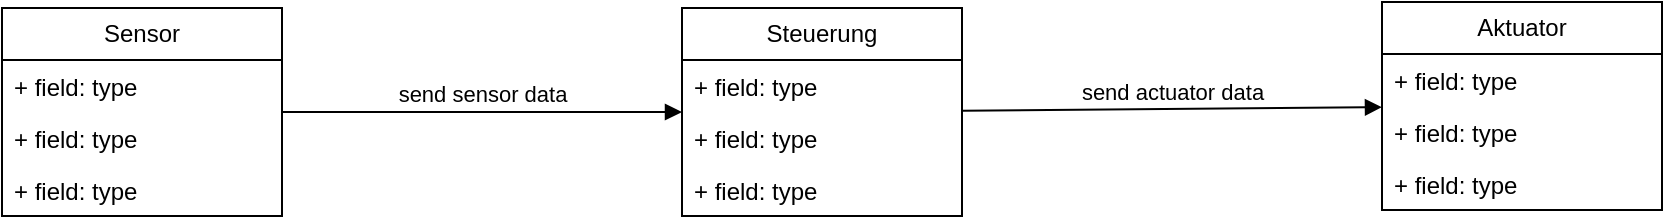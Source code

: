 <mxfile version="22.1.4" type="github">
  <diagram name="Seite-1" id="uK9_VTooxn9uTFpsE9W-">
    <mxGraphModel dx="1284" dy="888" grid="1" gridSize="10" guides="1" tooltips="1" connect="1" arrows="1" fold="1" page="1" pageScale="1" pageWidth="1169" pageHeight="1654" math="0" shadow="0">
      <root>
        <mxCell id="0" />
        <mxCell id="1" parent="0" />
        <mxCell id="Iah4EhmPaZAWbCJX25yF-1" value="Sensor" style="swimlane;fontStyle=0;childLayout=stackLayout;horizontal=1;startSize=26;fillColor=none;horizontalStack=0;resizeParent=1;resizeParentMax=0;resizeLast=0;collapsible=1;marginBottom=0;whiteSpace=wrap;html=1;" vertex="1" parent="1">
          <mxGeometry x="170" y="123" width="140" height="104" as="geometry" />
        </mxCell>
        <mxCell id="Iah4EhmPaZAWbCJX25yF-2" value="+ field: type" style="text;strokeColor=none;fillColor=none;align=left;verticalAlign=top;spacingLeft=4;spacingRight=4;overflow=hidden;rotatable=0;points=[[0,0.5],[1,0.5]];portConstraint=eastwest;whiteSpace=wrap;html=1;" vertex="1" parent="Iah4EhmPaZAWbCJX25yF-1">
          <mxGeometry y="26" width="140" height="26" as="geometry" />
        </mxCell>
        <mxCell id="Iah4EhmPaZAWbCJX25yF-3" value="+ field: type" style="text;strokeColor=none;fillColor=none;align=left;verticalAlign=top;spacingLeft=4;spacingRight=4;overflow=hidden;rotatable=0;points=[[0,0.5],[1,0.5]];portConstraint=eastwest;whiteSpace=wrap;html=1;" vertex="1" parent="Iah4EhmPaZAWbCJX25yF-1">
          <mxGeometry y="52" width="140" height="26" as="geometry" />
        </mxCell>
        <mxCell id="Iah4EhmPaZAWbCJX25yF-4" value="+ field: type" style="text;strokeColor=none;fillColor=none;align=left;verticalAlign=top;spacingLeft=4;spacingRight=4;overflow=hidden;rotatable=0;points=[[0,0.5],[1,0.5]];portConstraint=eastwest;whiteSpace=wrap;html=1;" vertex="1" parent="Iah4EhmPaZAWbCJX25yF-1">
          <mxGeometry y="78" width="140" height="26" as="geometry" />
        </mxCell>
        <mxCell id="Iah4EhmPaZAWbCJX25yF-5" value="Steuerung" style="swimlane;fontStyle=0;childLayout=stackLayout;horizontal=1;startSize=26;fillColor=none;horizontalStack=0;resizeParent=1;resizeParentMax=0;resizeLast=0;collapsible=1;marginBottom=0;whiteSpace=wrap;html=1;" vertex="1" parent="1">
          <mxGeometry x="510" y="123" width="140" height="104" as="geometry" />
        </mxCell>
        <mxCell id="Iah4EhmPaZAWbCJX25yF-6" value="+ field: type" style="text;strokeColor=none;fillColor=none;align=left;verticalAlign=top;spacingLeft=4;spacingRight=4;overflow=hidden;rotatable=0;points=[[0,0.5],[1,0.5]];portConstraint=eastwest;whiteSpace=wrap;html=1;" vertex="1" parent="Iah4EhmPaZAWbCJX25yF-5">
          <mxGeometry y="26" width="140" height="26" as="geometry" />
        </mxCell>
        <mxCell id="Iah4EhmPaZAWbCJX25yF-7" value="+ field: type" style="text;strokeColor=none;fillColor=none;align=left;verticalAlign=top;spacingLeft=4;spacingRight=4;overflow=hidden;rotatable=0;points=[[0,0.5],[1,0.5]];portConstraint=eastwest;whiteSpace=wrap;html=1;" vertex="1" parent="Iah4EhmPaZAWbCJX25yF-5">
          <mxGeometry y="52" width="140" height="26" as="geometry" />
        </mxCell>
        <mxCell id="Iah4EhmPaZAWbCJX25yF-8" value="+ field: type" style="text;strokeColor=none;fillColor=none;align=left;verticalAlign=top;spacingLeft=4;spacingRight=4;overflow=hidden;rotatable=0;points=[[0,0.5],[1,0.5]];portConstraint=eastwest;whiteSpace=wrap;html=1;" vertex="1" parent="Iah4EhmPaZAWbCJX25yF-5">
          <mxGeometry y="78" width="140" height="26" as="geometry" />
        </mxCell>
        <mxCell id="Iah4EhmPaZAWbCJX25yF-9" value="Aktuator" style="swimlane;fontStyle=0;childLayout=stackLayout;horizontal=1;startSize=26;fillColor=none;horizontalStack=0;resizeParent=1;resizeParentMax=0;resizeLast=0;collapsible=1;marginBottom=0;whiteSpace=wrap;html=1;" vertex="1" parent="1">
          <mxGeometry x="860" y="120" width="140" height="104" as="geometry" />
        </mxCell>
        <mxCell id="Iah4EhmPaZAWbCJX25yF-10" value="+ field: type" style="text;strokeColor=none;fillColor=none;align=left;verticalAlign=top;spacingLeft=4;spacingRight=4;overflow=hidden;rotatable=0;points=[[0,0.5],[1,0.5]];portConstraint=eastwest;whiteSpace=wrap;html=1;" vertex="1" parent="Iah4EhmPaZAWbCJX25yF-9">
          <mxGeometry y="26" width="140" height="26" as="geometry" />
        </mxCell>
        <mxCell id="Iah4EhmPaZAWbCJX25yF-11" value="+ field: type" style="text;strokeColor=none;fillColor=none;align=left;verticalAlign=top;spacingLeft=4;spacingRight=4;overflow=hidden;rotatable=0;points=[[0,0.5],[1,0.5]];portConstraint=eastwest;whiteSpace=wrap;html=1;" vertex="1" parent="Iah4EhmPaZAWbCJX25yF-9">
          <mxGeometry y="52" width="140" height="26" as="geometry" />
        </mxCell>
        <mxCell id="Iah4EhmPaZAWbCJX25yF-12" value="+ field: type" style="text;strokeColor=none;fillColor=none;align=left;verticalAlign=top;spacingLeft=4;spacingRight=4;overflow=hidden;rotatable=0;points=[[0,0.5],[1,0.5]];portConstraint=eastwest;whiteSpace=wrap;html=1;" vertex="1" parent="Iah4EhmPaZAWbCJX25yF-9">
          <mxGeometry y="78" width="140" height="26" as="geometry" />
        </mxCell>
        <mxCell id="Iah4EhmPaZAWbCJX25yF-13" value="send sensor data" style="html=1;verticalAlign=bottom;endArrow=block;curved=0;rounded=0;" edge="1" parent="1" source="Iah4EhmPaZAWbCJX25yF-1" target="Iah4EhmPaZAWbCJX25yF-5">
          <mxGeometry width="80" relative="1" as="geometry">
            <mxPoint x="360" y="173" as="sourcePoint" />
            <mxPoint x="440" y="173" as="targetPoint" />
          </mxGeometry>
        </mxCell>
        <mxCell id="Iah4EhmPaZAWbCJX25yF-14" value="send actuator data" style="html=1;verticalAlign=bottom;endArrow=block;curved=0;rounded=0;" edge="1" parent="1" source="Iah4EhmPaZAWbCJX25yF-5" target="Iah4EhmPaZAWbCJX25yF-9">
          <mxGeometry width="80" relative="1" as="geometry">
            <mxPoint x="690" y="173" as="sourcePoint" />
            <mxPoint x="810" y="173" as="targetPoint" />
          </mxGeometry>
        </mxCell>
      </root>
    </mxGraphModel>
  </diagram>
</mxfile>
